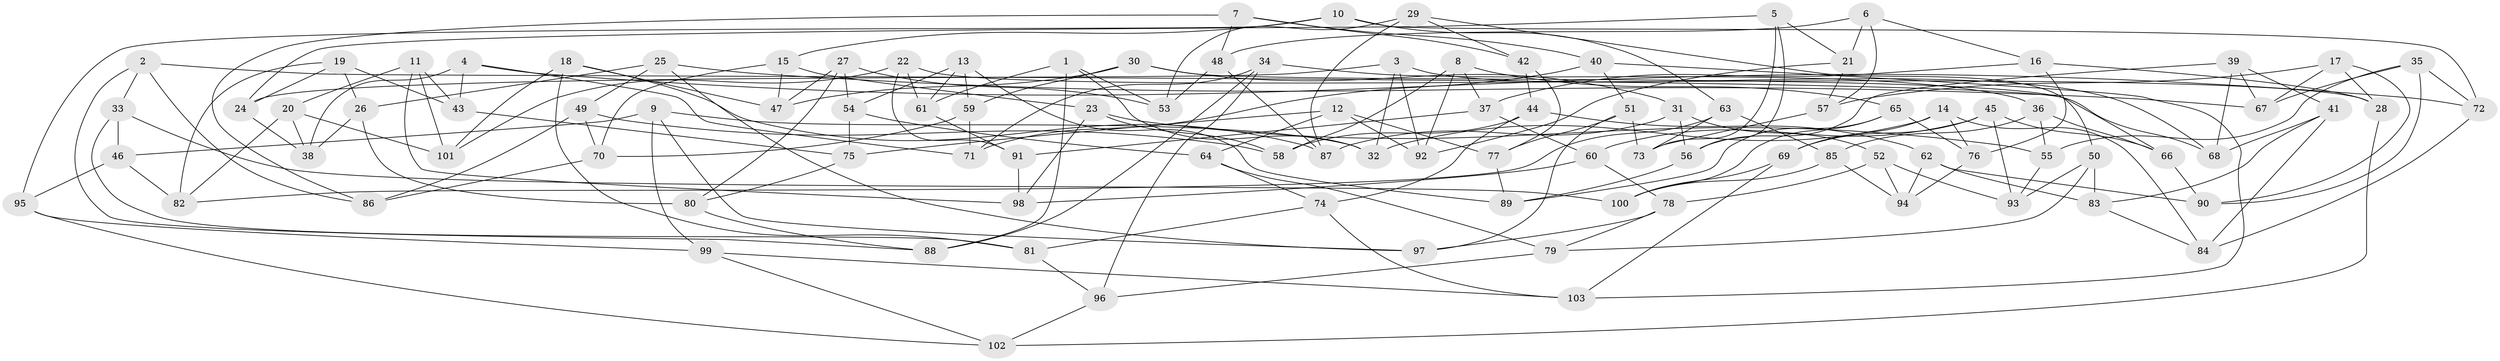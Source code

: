 // Generated by graph-tools (version 1.1) at 2025/59/03/09/25 04:59:38]
// undirected, 103 vertices, 206 edges
graph export_dot {
graph [start="1"]
  node [color=gray90,style=filled];
  1;
  2;
  3;
  4;
  5;
  6;
  7;
  8;
  9;
  10;
  11;
  12;
  13;
  14;
  15;
  16;
  17;
  18;
  19;
  20;
  21;
  22;
  23;
  24;
  25;
  26;
  27;
  28;
  29;
  30;
  31;
  32;
  33;
  34;
  35;
  36;
  37;
  38;
  39;
  40;
  41;
  42;
  43;
  44;
  45;
  46;
  47;
  48;
  49;
  50;
  51;
  52;
  53;
  54;
  55;
  56;
  57;
  58;
  59;
  60;
  61;
  62;
  63;
  64;
  65;
  66;
  67;
  68;
  69;
  70;
  71;
  72;
  73;
  74;
  75;
  76;
  77;
  78;
  79;
  80;
  81;
  82;
  83;
  84;
  85;
  86;
  87;
  88;
  89;
  90;
  91;
  92;
  93;
  94;
  95;
  96;
  97;
  98;
  99;
  100;
  101;
  102;
  103;
  1 -- 53;
  1 -- 61;
  1 -- 32;
  1 -- 88;
  2 -- 86;
  2 -- 88;
  2 -- 33;
  2 -- 68;
  3 -- 24;
  3 -- 68;
  3 -- 92;
  3 -- 32;
  4 -- 38;
  4 -- 43;
  4 -- 72;
  4 -- 71;
  5 -- 56;
  5 -- 73;
  5 -- 21;
  5 -- 24;
  6 -- 48;
  6 -- 21;
  6 -- 57;
  6 -- 16;
  7 -- 40;
  7 -- 48;
  7 -- 86;
  7 -- 42;
  8 -- 37;
  8 -- 92;
  8 -- 58;
  8 -- 65;
  9 -- 99;
  9 -- 46;
  9 -- 97;
  9 -- 32;
  10 -- 72;
  10 -- 63;
  10 -- 15;
  10 -- 95;
  11 -- 43;
  11 -- 101;
  11 -- 20;
  11 -- 98;
  12 -- 77;
  12 -- 75;
  12 -- 64;
  12 -- 92;
  13 -- 54;
  13 -- 89;
  13 -- 61;
  13 -- 59;
  14 -- 84;
  14 -- 69;
  14 -- 32;
  14 -- 76;
  15 -- 47;
  15 -- 23;
  15 -- 70;
  16 -- 28;
  16 -- 37;
  16 -- 76;
  17 -- 57;
  17 -- 28;
  17 -- 90;
  17 -- 67;
  18 -- 87;
  18 -- 81;
  18 -- 47;
  18 -- 101;
  19 -- 43;
  19 -- 26;
  19 -- 82;
  19 -- 24;
  20 -- 38;
  20 -- 101;
  20 -- 82;
  21 -- 92;
  21 -- 57;
  22 -- 101;
  22 -- 28;
  22 -- 91;
  22 -- 61;
  23 -- 58;
  23 -- 98;
  23 -- 55;
  24 -- 38;
  25 -- 67;
  25 -- 49;
  25 -- 26;
  25 -- 97;
  26 -- 80;
  26 -- 38;
  27 -- 80;
  27 -- 53;
  27 -- 47;
  27 -- 54;
  28 -- 102;
  29 -- 42;
  29 -- 87;
  29 -- 53;
  29 -- 50;
  30 -- 66;
  30 -- 47;
  30 -- 31;
  30 -- 59;
  31 -- 56;
  31 -- 52;
  31 -- 87;
  33 -- 100;
  33 -- 46;
  33 -- 81;
  34 -- 88;
  34 -- 71;
  34 -- 96;
  34 -- 36;
  35 -- 72;
  35 -- 67;
  35 -- 90;
  35 -- 55;
  36 -- 55;
  36 -- 85;
  36 -- 66;
  37 -- 91;
  37 -- 60;
  39 -- 68;
  39 -- 56;
  39 -- 41;
  39 -- 67;
  40 -- 51;
  40 -- 71;
  40 -- 103;
  41 -- 84;
  41 -- 83;
  41 -- 68;
  42 -- 44;
  42 -- 77;
  43 -- 75;
  44 -- 74;
  44 -- 58;
  44 -- 62;
  45 -- 69;
  45 -- 60;
  45 -- 66;
  45 -- 93;
  46 -- 95;
  46 -- 82;
  48 -- 53;
  48 -- 87;
  49 -- 58;
  49 -- 86;
  49 -- 70;
  50 -- 79;
  50 -- 83;
  50 -- 93;
  51 -- 77;
  51 -- 73;
  51 -- 97;
  52 -- 94;
  52 -- 93;
  52 -- 78;
  54 -- 75;
  54 -- 64;
  55 -- 93;
  56 -- 89;
  57 -- 73;
  59 -- 71;
  59 -- 70;
  60 -- 78;
  60 -- 98;
  61 -- 91;
  62 -- 94;
  62 -- 90;
  62 -- 83;
  63 -- 82;
  63 -- 85;
  63 -- 73;
  64 -- 74;
  64 -- 79;
  65 -- 89;
  65 -- 100;
  65 -- 76;
  66 -- 90;
  69 -- 100;
  69 -- 103;
  70 -- 86;
  72 -- 84;
  74 -- 81;
  74 -- 103;
  75 -- 80;
  76 -- 94;
  77 -- 89;
  78 -- 97;
  78 -- 79;
  79 -- 96;
  80 -- 88;
  81 -- 96;
  83 -- 84;
  85 -- 94;
  85 -- 100;
  91 -- 98;
  95 -- 102;
  95 -- 99;
  96 -- 102;
  99 -- 102;
  99 -- 103;
}
